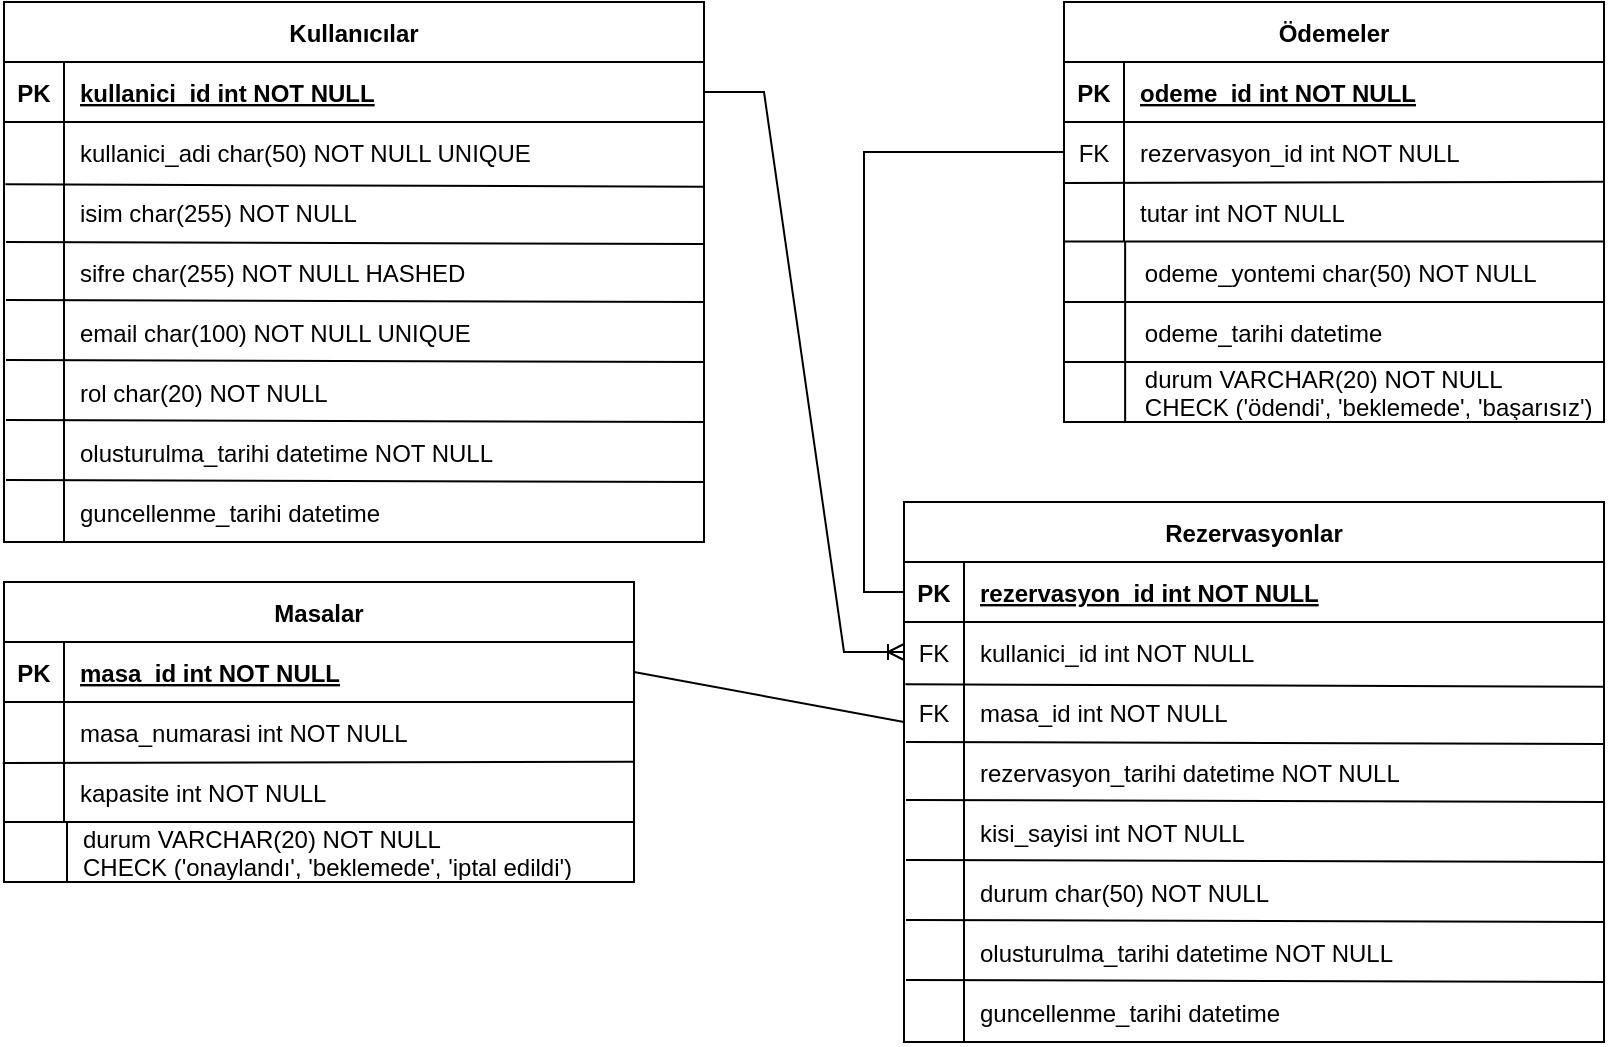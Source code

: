 <mxfile version="26.1.1">
  <diagram id="R2lEEEUBdFMjLlhIrx00" name="Page-1">
    <mxGraphModel dx="1313" dy="703" grid="1" gridSize="10" guides="1" tooltips="1" connect="1" arrows="1" fold="1" page="1" pageScale="1" pageWidth="850" pageHeight="1100" math="0" shadow="0" extFonts="Permanent Marker^https://fonts.googleapis.com/css?family=Permanent+Marker">
      <root>
        <mxCell id="0" />
        <mxCell id="1" parent="0" />
        <mxCell id="JwTfOTong-YGTReolqfG-16" value="" style="group" vertex="1" connectable="0" parent="1">
          <mxGeometry x="40" y="120" width="350" height="270" as="geometry" />
        </mxCell>
        <mxCell id="JwTfOTong-YGTReolqfG-1" value="sifre char(255) NOT NULL HASHED" style="shape=partialRectangle;overflow=hidden;connectable=0;fillColor=none;top=0;left=0;bottom=0;right=0;align=left;spacingLeft=6;" vertex="1" parent="JwTfOTong-YGTReolqfG-16">
          <mxGeometry x="30" y="120" width="270" height="30" as="geometry">
            <mxRectangle width="270" height="30" as="alternateBounds" />
          </mxGeometry>
        </mxCell>
        <mxCell id="C-vyLk0tnHw3VtMMgP7b-23" value="Kullanıcılar" style="shape=table;startSize=30;container=1;collapsible=1;childLayout=tableLayout;fixedRows=1;rowLines=0;fontStyle=1;align=center;resizeLast=1;" parent="JwTfOTong-YGTReolqfG-16" vertex="1">
          <mxGeometry width="350" height="270" as="geometry" />
        </mxCell>
        <mxCell id="C-vyLk0tnHw3VtMMgP7b-24" value="" style="shape=partialRectangle;collapsible=0;dropTarget=0;pointerEvents=0;fillColor=none;points=[[0,0.5],[1,0.5]];portConstraint=eastwest;top=0;left=0;right=0;bottom=1;" parent="C-vyLk0tnHw3VtMMgP7b-23" vertex="1">
          <mxGeometry y="30" width="350" height="30" as="geometry" />
        </mxCell>
        <mxCell id="C-vyLk0tnHw3VtMMgP7b-25" value="PK" style="shape=partialRectangle;overflow=hidden;connectable=0;fillColor=none;top=0;left=0;bottom=0;right=0;fontStyle=1;" parent="C-vyLk0tnHw3VtMMgP7b-24" vertex="1">
          <mxGeometry width="30.0" height="30" as="geometry">
            <mxRectangle width="30.0" height="30" as="alternateBounds" />
          </mxGeometry>
        </mxCell>
        <mxCell id="C-vyLk0tnHw3VtMMgP7b-26" value="kullanici_id int NOT NULL " style="shape=partialRectangle;overflow=hidden;connectable=0;fillColor=none;top=0;left=0;bottom=0;right=0;align=left;spacingLeft=6;fontStyle=5;" parent="C-vyLk0tnHw3VtMMgP7b-24" vertex="1">
          <mxGeometry x="30.0" width="320.0" height="30" as="geometry">
            <mxRectangle width="320.0" height="30" as="alternateBounds" />
          </mxGeometry>
        </mxCell>
        <mxCell id="C-vyLk0tnHw3VtMMgP7b-27" value="" style="shape=partialRectangle;collapsible=0;dropTarget=0;pointerEvents=0;fillColor=none;points=[[0,0.5],[1,0.5]];portConstraint=eastwest;top=0;left=0;right=0;bottom=0;" parent="C-vyLk0tnHw3VtMMgP7b-23" vertex="1">
          <mxGeometry y="60" width="350" height="30" as="geometry" />
        </mxCell>
        <mxCell id="C-vyLk0tnHw3VtMMgP7b-28" value="" style="shape=partialRectangle;overflow=hidden;connectable=0;fillColor=none;top=0;left=0;bottom=0;right=0;" parent="C-vyLk0tnHw3VtMMgP7b-27" vertex="1">
          <mxGeometry width="30.0" height="30" as="geometry">
            <mxRectangle width="30.0" height="30" as="alternateBounds" />
          </mxGeometry>
        </mxCell>
        <mxCell id="C-vyLk0tnHw3VtMMgP7b-29" value="kullanici_adi char(50) NOT NULL UNIQUE" style="shape=partialRectangle;overflow=hidden;connectable=1;fillColor=none;top=0;left=0;bottom=0;right=0;align=left;spacingLeft=6;container=1;movable=1;resizable=1;rotatable=1;deletable=1;editable=1;locked=0;" parent="C-vyLk0tnHw3VtMMgP7b-27" vertex="1">
          <mxGeometry x="30.0" width="320.0" height="30" as="geometry">
            <mxRectangle width="320.0" height="30" as="alternateBounds" />
          </mxGeometry>
        </mxCell>
        <mxCell id="JwTfOTong-YGTReolqfG-10" value="" style="endArrow=none;html=1;rounded=0;entryX=1.001;entryY=1.081;entryDx=0;entryDy=0;entryPerimeter=0;exitX=0.002;exitY=1.037;exitDx=0;exitDy=0;exitPerimeter=0;" edge="1" parent="C-vyLk0tnHw3VtMMgP7b-23" source="C-vyLk0tnHw3VtMMgP7b-27" target="C-vyLk0tnHw3VtMMgP7b-27">
          <mxGeometry width="50" height="50" relative="1" as="geometry">
            <mxPoint x="-40" y="120" as="sourcePoint" />
            <mxPoint x="10" y="70" as="targetPoint" />
          </mxGeometry>
        </mxCell>
        <mxCell id="JwTfOTong-YGTReolqfG-2" value="" style="shape=partialRectangle;overflow=hidden;connectable=0;fillColor=none;top=0;left=0;bottom=0;right=0;" vertex="1" parent="JwTfOTong-YGTReolqfG-16">
          <mxGeometry y="100" width="30" height="30" as="geometry">
            <mxRectangle width="30" height="30" as="alternateBounds" />
          </mxGeometry>
        </mxCell>
        <mxCell id="JwTfOTong-YGTReolqfG-3" value="" style="endArrow=none;html=1;rounded=0;entryX=0.096;entryY=1.08;entryDx=0;entryDy=0;entryPerimeter=0;" edge="1" parent="JwTfOTong-YGTReolqfG-16">
          <mxGeometry width="50" height="50" relative="1" as="geometry">
            <mxPoint x="30" y="200" as="sourcePoint" />
            <mxPoint x="30.0" y="90.0" as="targetPoint" />
          </mxGeometry>
        </mxCell>
        <mxCell id="JwTfOTong-YGTReolqfG-4" value="email char(100) NOT NULL UNIQUE" style="shape=partialRectangle;overflow=hidden;connectable=0;fillColor=none;top=0;left=0;bottom=0;right=0;align=left;spacingLeft=6;" vertex="1" parent="JwTfOTong-YGTReolqfG-16">
          <mxGeometry x="30" y="150" width="270" height="30" as="geometry">
            <mxRectangle width="270" height="30" as="alternateBounds" />
          </mxGeometry>
        </mxCell>
        <mxCell id="JwTfOTong-YGTReolqfG-5" value="rol char(20) NOT NULL" style="shape=partialRectangle;overflow=hidden;connectable=0;fillColor=none;top=0;left=0;bottom=0;right=0;align=left;spacingLeft=6;" vertex="1" parent="JwTfOTong-YGTReolqfG-16">
          <mxGeometry x="30" y="180" width="270" height="30" as="geometry">
            <mxRectangle width="270" height="30" as="alternateBounds" />
          </mxGeometry>
        </mxCell>
        <mxCell id="JwTfOTong-YGTReolqfG-6" value="olusturulma_tarihi datetime NOT NULL" style="shape=partialRectangle;overflow=hidden;connectable=0;fillColor=none;top=0;left=0;bottom=0;right=0;align=left;spacingLeft=6;" vertex="1" parent="JwTfOTong-YGTReolqfG-16">
          <mxGeometry x="30" y="210" width="270" height="30" as="geometry">
            <mxRectangle width="270" height="30" as="alternateBounds" />
          </mxGeometry>
        </mxCell>
        <mxCell id="JwTfOTong-YGTReolqfG-7" value="guncellenme_tarihi datetime " style="shape=partialRectangle;overflow=hidden;connectable=0;fillColor=none;top=0;left=0;bottom=0;right=0;align=left;spacingLeft=6;" vertex="1" parent="JwTfOTong-YGTReolqfG-16">
          <mxGeometry x="30" y="240" width="280" height="30" as="geometry">
            <mxRectangle width="270" height="30" as="alternateBounds" />
          </mxGeometry>
        </mxCell>
        <mxCell id="JwTfOTong-YGTReolqfG-8" value="isim char(255) NOT NULL" style="shape=partialRectangle;overflow=hidden;connectable=0;fillColor=none;top=0;left=0;bottom=0;right=0;align=left;spacingLeft=6;" vertex="1" parent="JwTfOTong-YGTReolqfG-16">
          <mxGeometry x="30" y="90" width="270" height="30" as="geometry">
            <mxRectangle width="270" height="30" as="alternateBounds" />
          </mxGeometry>
        </mxCell>
        <mxCell id="JwTfOTong-YGTReolqfG-9" value="" style="endArrow=none;html=1;rounded=0;" edge="1" parent="JwTfOTong-YGTReolqfG-16">
          <mxGeometry width="50" height="50" relative="1" as="geometry">
            <mxPoint x="30" y="270" as="sourcePoint" />
            <mxPoint x="30" y="200" as="targetPoint" />
          </mxGeometry>
        </mxCell>
        <mxCell id="JwTfOTong-YGTReolqfG-11" value="" style="endArrow=none;html=1;rounded=0;entryX=1.001;entryY=1.081;entryDx=0;entryDy=0;entryPerimeter=0;exitX=0.002;exitY=1.037;exitDx=0;exitDy=0;exitPerimeter=0;" edge="1" parent="JwTfOTong-YGTReolqfG-16">
          <mxGeometry width="50" height="50" relative="1" as="geometry">
            <mxPoint x="1" y="120" as="sourcePoint" />
            <mxPoint x="350" y="121" as="targetPoint" />
          </mxGeometry>
        </mxCell>
        <mxCell id="JwTfOTong-YGTReolqfG-12" value="" style="endArrow=none;html=1;rounded=0;entryX=1.001;entryY=1.081;entryDx=0;entryDy=0;entryPerimeter=0;exitX=0.002;exitY=1.037;exitDx=0;exitDy=0;exitPerimeter=0;" edge="1" parent="JwTfOTong-YGTReolqfG-16">
          <mxGeometry width="50" height="50" relative="1" as="geometry">
            <mxPoint x="1" y="149" as="sourcePoint" />
            <mxPoint x="350" y="150" as="targetPoint" />
          </mxGeometry>
        </mxCell>
        <mxCell id="JwTfOTong-YGTReolqfG-13" value="" style="endArrow=none;html=1;rounded=0;entryX=1.001;entryY=1.081;entryDx=0;entryDy=0;entryPerimeter=0;exitX=0.002;exitY=1.037;exitDx=0;exitDy=0;exitPerimeter=0;" edge="1" parent="JwTfOTong-YGTReolqfG-16">
          <mxGeometry width="50" height="50" relative="1" as="geometry">
            <mxPoint x="1" y="179" as="sourcePoint" />
            <mxPoint x="350" y="180" as="targetPoint" />
          </mxGeometry>
        </mxCell>
        <mxCell id="JwTfOTong-YGTReolqfG-14" value="" style="endArrow=none;html=1;rounded=0;entryX=1.001;entryY=1.081;entryDx=0;entryDy=0;entryPerimeter=0;exitX=0.002;exitY=1.037;exitDx=0;exitDy=0;exitPerimeter=0;" edge="1" parent="JwTfOTong-YGTReolqfG-16">
          <mxGeometry width="50" height="50" relative="1" as="geometry">
            <mxPoint x="1" y="209" as="sourcePoint" />
            <mxPoint x="350" y="210" as="targetPoint" />
          </mxGeometry>
        </mxCell>
        <mxCell id="JwTfOTong-YGTReolqfG-15" value="" style="endArrow=none;html=1;rounded=0;entryX=1.001;entryY=1.081;entryDx=0;entryDy=0;entryPerimeter=0;exitX=0.002;exitY=1.037;exitDx=0;exitDy=0;exitPerimeter=0;" edge="1" parent="JwTfOTong-YGTReolqfG-16">
          <mxGeometry width="50" height="50" relative="1" as="geometry">
            <mxPoint x="1" y="239" as="sourcePoint" />
            <mxPoint x="350" y="240" as="targetPoint" />
          </mxGeometry>
        </mxCell>
        <mxCell id="JwTfOTong-YGTReolqfG-21" value="" style="group" vertex="1" connectable="0" parent="1">
          <mxGeometry x="40" y="410" width="315" height="150" as="geometry" />
        </mxCell>
        <mxCell id="C-vyLk0tnHw3VtMMgP7b-13" value="Masalar" style="shape=table;startSize=30;container=1;collapsible=1;childLayout=tableLayout;fixedRows=1;rowLines=0;fontStyle=1;align=center;resizeLast=1;" parent="JwTfOTong-YGTReolqfG-21" vertex="1">
          <mxGeometry width="315" height="150" as="geometry" />
        </mxCell>
        <mxCell id="C-vyLk0tnHw3VtMMgP7b-14" value="" style="shape=partialRectangle;collapsible=0;dropTarget=0;pointerEvents=0;fillColor=none;points=[[0,0.5],[1,0.5]];portConstraint=eastwest;top=0;left=0;right=0;bottom=1;" parent="C-vyLk0tnHw3VtMMgP7b-13" vertex="1">
          <mxGeometry y="30" width="315" height="30" as="geometry" />
        </mxCell>
        <mxCell id="C-vyLk0tnHw3VtMMgP7b-15" value="PK" style="shape=partialRectangle;overflow=hidden;connectable=0;fillColor=none;top=0;left=0;bottom=0;right=0;fontStyle=1;" parent="C-vyLk0tnHw3VtMMgP7b-14" vertex="1">
          <mxGeometry width="30" height="30" as="geometry">
            <mxRectangle width="30" height="30" as="alternateBounds" />
          </mxGeometry>
        </mxCell>
        <mxCell id="C-vyLk0tnHw3VtMMgP7b-16" value="masa_id int NOT NULL " style="shape=partialRectangle;overflow=hidden;connectable=0;fillColor=none;top=0;left=0;bottom=0;right=0;align=left;spacingLeft=6;fontStyle=5;" parent="C-vyLk0tnHw3VtMMgP7b-14" vertex="1">
          <mxGeometry x="30" width="285" height="30" as="geometry">
            <mxRectangle width="285" height="30" as="alternateBounds" />
          </mxGeometry>
        </mxCell>
        <mxCell id="C-vyLk0tnHw3VtMMgP7b-17" value="" style="shape=partialRectangle;collapsible=0;dropTarget=0;pointerEvents=0;fillColor=none;points=[[0,0.5],[1,0.5]];portConstraint=eastwest;top=0;left=0;right=0;bottom=0;" parent="C-vyLk0tnHw3VtMMgP7b-13" vertex="1">
          <mxGeometry y="60" width="315" height="30" as="geometry" />
        </mxCell>
        <mxCell id="C-vyLk0tnHw3VtMMgP7b-18" value="" style="shape=partialRectangle;overflow=hidden;connectable=0;fillColor=none;top=0;left=0;bottom=0;right=0;" parent="C-vyLk0tnHw3VtMMgP7b-17" vertex="1">
          <mxGeometry width="30" height="30" as="geometry">
            <mxRectangle width="30" height="30" as="alternateBounds" />
          </mxGeometry>
        </mxCell>
        <mxCell id="C-vyLk0tnHw3VtMMgP7b-19" value="masa_numarasi int NOT NULL" style="shape=partialRectangle;overflow=hidden;connectable=0;fillColor=none;top=0;left=0;bottom=0;right=0;align=left;spacingLeft=6;" parent="C-vyLk0tnHw3VtMMgP7b-17" vertex="1">
          <mxGeometry x="30" width="285" height="30" as="geometry">
            <mxRectangle width="285" height="30" as="alternateBounds" />
          </mxGeometry>
        </mxCell>
        <mxCell id="C-vyLk0tnHw3VtMMgP7b-20" value="" style="shape=partialRectangle;collapsible=0;dropTarget=0;pointerEvents=0;fillColor=none;points=[[0,0.5],[1,0.5]];portConstraint=eastwest;top=0;left=0;right=0;bottom=0;" parent="C-vyLk0tnHw3VtMMgP7b-13" vertex="1">
          <mxGeometry y="90" width="315" height="30" as="geometry" />
        </mxCell>
        <mxCell id="C-vyLk0tnHw3VtMMgP7b-21" value="" style="shape=partialRectangle;overflow=hidden;connectable=0;fillColor=none;top=0;left=0;bottom=0;right=0;" parent="C-vyLk0tnHw3VtMMgP7b-20" vertex="1">
          <mxGeometry width="30" height="30" as="geometry">
            <mxRectangle width="30" height="30" as="alternateBounds" />
          </mxGeometry>
        </mxCell>
        <mxCell id="C-vyLk0tnHw3VtMMgP7b-22" value="kapasite int NOT NULL" style="shape=partialRectangle;overflow=hidden;connectable=0;fillColor=none;top=0;left=0;bottom=0;right=0;align=left;spacingLeft=6;" parent="C-vyLk0tnHw3VtMMgP7b-20" vertex="1">
          <mxGeometry x="30" width="285" height="30" as="geometry">
            <mxRectangle width="285" height="30" as="alternateBounds" />
          </mxGeometry>
        </mxCell>
        <mxCell id="JwTfOTong-YGTReolqfG-19" value="" style="endArrow=none;html=1;rounded=0;entryX=0.999;entryY=-0.005;entryDx=0;entryDy=0;entryPerimeter=0;exitX=-0.002;exitY=1.016;exitDx=0;exitDy=0;exitPerimeter=0;" edge="1" parent="C-vyLk0tnHw3VtMMgP7b-13" source="C-vyLk0tnHw3VtMMgP7b-17" target="C-vyLk0tnHw3VtMMgP7b-20">
          <mxGeometry width="50" height="50" relative="1" as="geometry">
            <mxPoint x="-138.6" y="220" as="sourcePoint" />
            <mxPoint x="-75.6" y="170" as="targetPoint" />
          </mxGeometry>
        </mxCell>
        <mxCell id="JwTfOTong-YGTReolqfG-17" value="durum VARCHAR(20) NOT NULL&#xa;CHECK (&#39;onaylandı&#39;, &#39;beklemede&#39;, &#39;iptal edildi&#39;)" style="shape=partialRectangle;overflow=hidden;connectable=0;fillColor=none;top=0;left=0;bottom=0;right=0;align=left;spacingLeft=6;" vertex="1" parent="JwTfOTong-YGTReolqfG-21">
          <mxGeometry x="31.5" y="120" width="277.2" height="30" as="geometry">
            <mxRectangle width="220" height="30" as="alternateBounds" />
          </mxGeometry>
        </mxCell>
        <mxCell id="JwTfOTong-YGTReolqfG-18" value="" style="endArrow=none;html=1;rounded=0;" edge="1" parent="JwTfOTong-YGTReolqfG-21">
          <mxGeometry width="50" height="50" relative="1" as="geometry">
            <mxPoint x="31.5" y="150" as="sourcePoint" />
            <mxPoint x="31.5" y="120" as="targetPoint" />
            <Array as="points">
              <mxPoint x="31.5" y="130" />
            </Array>
          </mxGeometry>
        </mxCell>
        <mxCell id="JwTfOTong-YGTReolqfG-20" value="" style="endArrow=none;html=1;rounded=0;entryX=0.999;entryY=-0.005;entryDx=0;entryDy=0;entryPerimeter=0;exitX=-0.002;exitY=1.016;exitDx=0;exitDy=0;exitPerimeter=0;" edge="1" parent="JwTfOTong-YGTReolqfG-21">
          <mxGeometry width="50" height="50" relative="1" as="geometry">
            <mxPoint y="120" as="sourcePoint" />
            <mxPoint x="315" y="120" as="targetPoint" />
          </mxGeometry>
        </mxCell>
        <mxCell id="JwTfOTong-YGTReolqfG-22" value="" style="group" vertex="1" connectable="0" parent="1">
          <mxGeometry x="490" y="370" width="350" height="270" as="geometry" />
        </mxCell>
        <mxCell id="JwTfOTong-YGTReolqfG-23" value="rezervasyon_tarihi datetime NOT NULL" style="shape=partialRectangle;overflow=hidden;connectable=0;fillColor=none;top=0;left=0;bottom=0;right=0;align=left;spacingLeft=6;" vertex="1" parent="JwTfOTong-YGTReolqfG-22">
          <mxGeometry x="30" y="120" width="270" height="30" as="geometry">
            <mxRectangle width="270" height="30" as="alternateBounds" />
          </mxGeometry>
        </mxCell>
        <mxCell id="JwTfOTong-YGTReolqfG-24" value="Rezervasyonlar" style="shape=table;startSize=30;container=1;collapsible=1;childLayout=tableLayout;fixedRows=1;rowLines=0;fontStyle=1;align=center;resizeLast=1;" vertex="1" parent="JwTfOTong-YGTReolqfG-22">
          <mxGeometry width="350" height="270" as="geometry" />
        </mxCell>
        <mxCell id="JwTfOTong-YGTReolqfG-25" value="" style="shape=partialRectangle;collapsible=0;dropTarget=0;pointerEvents=0;fillColor=none;points=[[0,0.5],[1,0.5]];portConstraint=eastwest;top=0;left=0;right=0;bottom=1;" vertex="1" parent="JwTfOTong-YGTReolqfG-24">
          <mxGeometry y="30" width="350" height="30" as="geometry" />
        </mxCell>
        <mxCell id="JwTfOTong-YGTReolqfG-26" value="PK" style="shape=partialRectangle;overflow=hidden;connectable=0;fillColor=none;top=0;left=0;bottom=0;right=0;fontStyle=1;" vertex="1" parent="JwTfOTong-YGTReolqfG-25">
          <mxGeometry width="30.0" height="30" as="geometry">
            <mxRectangle width="30.0" height="30" as="alternateBounds" />
          </mxGeometry>
        </mxCell>
        <mxCell id="JwTfOTong-YGTReolqfG-27" value="rezervasyon_id int NOT NULL " style="shape=partialRectangle;overflow=hidden;connectable=0;fillColor=none;top=0;left=0;bottom=0;right=0;align=left;spacingLeft=6;fontStyle=5;" vertex="1" parent="JwTfOTong-YGTReolqfG-25">
          <mxGeometry x="30.0" width="320.0" height="30" as="geometry">
            <mxRectangle width="320.0" height="30" as="alternateBounds" />
          </mxGeometry>
        </mxCell>
        <mxCell id="JwTfOTong-YGTReolqfG-28" value="" style="shape=partialRectangle;collapsible=0;dropTarget=0;pointerEvents=0;fillColor=none;points=[[0,0.5],[1,0.5]];portConstraint=eastwest;top=0;left=0;right=0;bottom=0;" vertex="1" parent="JwTfOTong-YGTReolqfG-24">
          <mxGeometry y="60" width="350" height="30" as="geometry" />
        </mxCell>
        <mxCell id="JwTfOTong-YGTReolqfG-29" value="FK" style="shape=partialRectangle;overflow=hidden;connectable=0;fillColor=none;top=0;left=0;bottom=0;right=0;" vertex="1" parent="JwTfOTong-YGTReolqfG-28">
          <mxGeometry width="30.0" height="30" as="geometry">
            <mxRectangle width="30.0" height="30" as="alternateBounds" />
          </mxGeometry>
        </mxCell>
        <mxCell id="JwTfOTong-YGTReolqfG-30" value="kullanici_id int NOT NULL" style="shape=partialRectangle;overflow=hidden;connectable=1;fillColor=none;top=0;left=0;bottom=0;right=0;align=left;spacingLeft=6;container=1;movable=1;resizable=1;rotatable=1;deletable=1;editable=1;locked=0;" vertex="1" parent="JwTfOTong-YGTReolqfG-28">
          <mxGeometry x="30.0" width="320.0" height="30" as="geometry">
            <mxRectangle width="320.0" height="30" as="alternateBounds" />
          </mxGeometry>
        </mxCell>
        <mxCell id="JwTfOTong-YGTReolqfG-31" value="" style="endArrow=none;html=1;rounded=0;entryX=1.001;entryY=1.081;entryDx=0;entryDy=0;entryPerimeter=0;exitX=0.002;exitY=1.037;exitDx=0;exitDy=0;exitPerimeter=0;" edge="1" parent="JwTfOTong-YGTReolqfG-24" source="JwTfOTong-YGTReolqfG-28" target="JwTfOTong-YGTReolqfG-28">
          <mxGeometry width="50" height="50" relative="1" as="geometry">
            <mxPoint x="-40" y="120" as="sourcePoint" />
            <mxPoint x="10" y="70" as="targetPoint" />
          </mxGeometry>
        </mxCell>
        <mxCell id="JwTfOTong-YGTReolqfG-32" value="FK" style="shape=partialRectangle;overflow=hidden;connectable=0;fillColor=none;top=0;left=0;bottom=0;right=0;" vertex="1" parent="JwTfOTong-YGTReolqfG-22">
          <mxGeometry y="90" width="30" height="30" as="geometry">
            <mxRectangle width="30" height="30" as="alternateBounds" />
          </mxGeometry>
        </mxCell>
        <mxCell id="JwTfOTong-YGTReolqfG-33" value="" style="endArrow=none;html=1;rounded=0;entryX=0.096;entryY=1.08;entryDx=0;entryDy=0;entryPerimeter=0;" edge="1" parent="JwTfOTong-YGTReolqfG-22">
          <mxGeometry width="50" height="50" relative="1" as="geometry">
            <mxPoint x="30" y="200" as="sourcePoint" />
            <mxPoint x="30.0" y="90.0" as="targetPoint" />
          </mxGeometry>
        </mxCell>
        <mxCell id="JwTfOTong-YGTReolqfG-34" value="kisi_sayisi int NOT NULL   " style="shape=partialRectangle;overflow=hidden;connectable=0;fillColor=none;top=0;left=0;bottom=0;right=0;align=left;spacingLeft=6;" vertex="1" parent="JwTfOTong-YGTReolqfG-22">
          <mxGeometry x="30" y="150" width="270" height="30" as="geometry">
            <mxRectangle width="270" height="30" as="alternateBounds" />
          </mxGeometry>
        </mxCell>
        <mxCell id="JwTfOTong-YGTReolqfG-35" value="durum char(50) NOT NULL" style="shape=partialRectangle;overflow=hidden;connectable=0;fillColor=none;top=0;left=0;bottom=0;right=0;align=left;spacingLeft=6;" vertex="1" parent="JwTfOTong-YGTReolqfG-22">
          <mxGeometry x="30" y="180" width="270" height="30" as="geometry">
            <mxRectangle width="270" height="30" as="alternateBounds" />
          </mxGeometry>
        </mxCell>
        <mxCell id="JwTfOTong-YGTReolqfG-36" value="olusturulma_tarihi datetime NOT NULL" style="shape=partialRectangle;overflow=hidden;connectable=0;fillColor=none;top=0;left=0;bottom=0;right=0;align=left;spacingLeft=6;" vertex="1" parent="JwTfOTong-YGTReolqfG-22">
          <mxGeometry x="30" y="210" width="270" height="30" as="geometry">
            <mxRectangle width="270" height="30" as="alternateBounds" />
          </mxGeometry>
        </mxCell>
        <mxCell id="JwTfOTong-YGTReolqfG-37" value="guncellenme_tarihi datetime " style="shape=partialRectangle;overflow=hidden;connectable=0;fillColor=none;top=0;left=0;bottom=0;right=0;align=left;spacingLeft=6;" vertex="1" parent="JwTfOTong-YGTReolqfG-22">
          <mxGeometry x="30" y="240" width="280" height="30" as="geometry">
            <mxRectangle width="270" height="30" as="alternateBounds" />
          </mxGeometry>
        </mxCell>
        <mxCell id="JwTfOTong-YGTReolqfG-39" value="" style="endArrow=none;html=1;rounded=0;" edge="1" parent="JwTfOTong-YGTReolqfG-22">
          <mxGeometry width="50" height="50" relative="1" as="geometry">
            <mxPoint x="30" y="270" as="sourcePoint" />
            <mxPoint x="30" y="200" as="targetPoint" />
          </mxGeometry>
        </mxCell>
        <mxCell id="JwTfOTong-YGTReolqfG-40" value="" style="endArrow=none;html=1;rounded=0;entryX=1.001;entryY=1.081;entryDx=0;entryDy=0;entryPerimeter=0;exitX=0.002;exitY=1.037;exitDx=0;exitDy=0;exitPerimeter=0;" edge="1" parent="JwTfOTong-YGTReolqfG-22">
          <mxGeometry width="50" height="50" relative="1" as="geometry">
            <mxPoint x="1" y="120" as="sourcePoint" />
            <mxPoint x="350" y="121" as="targetPoint" />
          </mxGeometry>
        </mxCell>
        <mxCell id="JwTfOTong-YGTReolqfG-41" value="" style="endArrow=none;html=1;rounded=0;entryX=1.001;entryY=1.081;entryDx=0;entryDy=0;entryPerimeter=0;exitX=0.002;exitY=1.037;exitDx=0;exitDy=0;exitPerimeter=0;" edge="1" parent="JwTfOTong-YGTReolqfG-22">
          <mxGeometry width="50" height="50" relative="1" as="geometry">
            <mxPoint x="1" y="149" as="sourcePoint" />
            <mxPoint x="350" y="150" as="targetPoint" />
          </mxGeometry>
        </mxCell>
        <mxCell id="JwTfOTong-YGTReolqfG-42" value="" style="endArrow=none;html=1;rounded=0;entryX=1.001;entryY=1.081;entryDx=0;entryDy=0;entryPerimeter=0;exitX=0.002;exitY=1.037;exitDx=0;exitDy=0;exitPerimeter=0;" edge="1" parent="JwTfOTong-YGTReolqfG-22">
          <mxGeometry width="50" height="50" relative="1" as="geometry">
            <mxPoint x="1" y="179" as="sourcePoint" />
            <mxPoint x="350" y="180" as="targetPoint" />
          </mxGeometry>
        </mxCell>
        <mxCell id="JwTfOTong-YGTReolqfG-43" value="" style="endArrow=none;html=1;rounded=0;entryX=1.001;entryY=1.081;entryDx=0;entryDy=0;entryPerimeter=0;exitX=0.002;exitY=1.037;exitDx=0;exitDy=0;exitPerimeter=0;" edge="1" parent="JwTfOTong-YGTReolqfG-22">
          <mxGeometry width="50" height="50" relative="1" as="geometry">
            <mxPoint x="1" y="209" as="sourcePoint" />
            <mxPoint x="350" y="210" as="targetPoint" />
          </mxGeometry>
        </mxCell>
        <mxCell id="JwTfOTong-YGTReolqfG-44" value="" style="endArrow=none;html=1;rounded=0;entryX=1.001;entryY=1.081;entryDx=0;entryDy=0;entryPerimeter=0;exitX=0.002;exitY=1.037;exitDx=0;exitDy=0;exitPerimeter=0;" edge="1" parent="JwTfOTong-YGTReolqfG-22">
          <mxGeometry width="50" height="50" relative="1" as="geometry">
            <mxPoint x="1" y="239" as="sourcePoint" />
            <mxPoint x="350" y="240" as="targetPoint" />
          </mxGeometry>
        </mxCell>
        <mxCell id="JwTfOTong-YGTReolqfG-94" value="masa_id int NOT NULL" style="shape=partialRectangle;overflow=hidden;connectable=0;fillColor=none;top=0;left=0;bottom=0;right=0;align=left;spacingLeft=6;" vertex="1" parent="JwTfOTong-YGTReolqfG-22">
          <mxGeometry x="30" y="90" width="270" height="30" as="geometry">
            <mxRectangle width="270" height="30" as="alternateBounds" />
          </mxGeometry>
        </mxCell>
        <mxCell id="JwTfOTong-YGTReolqfG-85" value="" style="group" vertex="1" connectable="0" parent="1">
          <mxGeometry x="570" y="120" width="270" height="240" as="geometry" />
        </mxCell>
        <mxCell id="JwTfOTong-YGTReolqfG-58" value="" style="group" vertex="1" connectable="0" parent="JwTfOTong-YGTReolqfG-85">
          <mxGeometry width="270" height="240" as="geometry" />
        </mxCell>
        <mxCell id="JwTfOTong-YGTReolqfG-84" value="" style="group" vertex="1" connectable="0" parent="JwTfOTong-YGTReolqfG-58">
          <mxGeometry width="270" height="210" as="geometry" />
        </mxCell>
        <mxCell id="JwTfOTong-YGTReolqfG-59" value="Ödemeler" style="shape=table;startSize=30;container=1;collapsible=1;childLayout=tableLayout;fixedRows=1;rowLines=0;fontStyle=1;align=center;resizeLast=1;" vertex="1" parent="JwTfOTong-YGTReolqfG-84">
          <mxGeometry width="270" height="210" as="geometry" />
        </mxCell>
        <mxCell id="JwTfOTong-YGTReolqfG-60" value="" style="shape=partialRectangle;collapsible=0;dropTarget=0;pointerEvents=0;fillColor=none;points=[[0,0.5],[1,0.5]];portConstraint=eastwest;top=0;left=0;right=0;bottom=1;" vertex="1" parent="JwTfOTong-YGTReolqfG-59">
          <mxGeometry y="30" width="270" height="30" as="geometry" />
        </mxCell>
        <mxCell id="JwTfOTong-YGTReolqfG-61" value="PK" style="shape=partialRectangle;overflow=hidden;connectable=0;fillColor=none;top=0;left=0;bottom=0;right=0;fontStyle=1;" vertex="1" parent="JwTfOTong-YGTReolqfG-60">
          <mxGeometry width="30" height="30" as="geometry">
            <mxRectangle width="30" height="30" as="alternateBounds" />
          </mxGeometry>
        </mxCell>
        <mxCell id="JwTfOTong-YGTReolqfG-62" value="odeme_id int NOT NULL " style="shape=partialRectangle;overflow=hidden;connectable=0;fillColor=none;top=0;left=0;bottom=0;right=0;align=left;spacingLeft=6;fontStyle=5;" vertex="1" parent="JwTfOTong-YGTReolqfG-60">
          <mxGeometry x="30" width="240" height="30" as="geometry">
            <mxRectangle width="240" height="30" as="alternateBounds" />
          </mxGeometry>
        </mxCell>
        <mxCell id="JwTfOTong-YGTReolqfG-63" value="" style="shape=partialRectangle;collapsible=0;dropTarget=0;pointerEvents=0;fillColor=none;points=[[0,0.5],[1,0.5]];portConstraint=eastwest;top=0;left=0;right=0;bottom=0;" vertex="1" parent="JwTfOTong-YGTReolqfG-59">
          <mxGeometry y="60" width="270" height="30" as="geometry" />
        </mxCell>
        <mxCell id="JwTfOTong-YGTReolqfG-64" value="FK" style="shape=partialRectangle;overflow=hidden;connectable=0;fillColor=none;top=0;left=0;bottom=0;right=0;" vertex="1" parent="JwTfOTong-YGTReolqfG-63">
          <mxGeometry width="30" height="30" as="geometry">
            <mxRectangle width="30" height="30" as="alternateBounds" />
          </mxGeometry>
        </mxCell>
        <mxCell id="JwTfOTong-YGTReolqfG-65" value="rezervasyon_id int NOT NULL" style="shape=partialRectangle;overflow=hidden;connectable=0;fillColor=none;top=0;left=0;bottom=0;right=0;align=left;spacingLeft=6;" vertex="1" parent="JwTfOTong-YGTReolqfG-63">
          <mxGeometry x="30" width="240" height="30" as="geometry">
            <mxRectangle width="240" height="30" as="alternateBounds" />
          </mxGeometry>
        </mxCell>
        <mxCell id="JwTfOTong-YGTReolqfG-66" value="" style="shape=partialRectangle;collapsible=0;dropTarget=0;pointerEvents=0;fillColor=none;points=[[0,0.5],[1,0.5]];portConstraint=eastwest;top=0;left=0;right=0;bottom=0;" vertex="1" parent="JwTfOTong-YGTReolqfG-59">
          <mxGeometry y="90" width="270" height="30" as="geometry" />
        </mxCell>
        <mxCell id="JwTfOTong-YGTReolqfG-67" value="" style="shape=partialRectangle;overflow=hidden;connectable=0;fillColor=none;top=0;left=0;bottom=0;right=0;" vertex="1" parent="JwTfOTong-YGTReolqfG-66">
          <mxGeometry width="30" height="30" as="geometry">
            <mxRectangle width="30" height="30" as="alternateBounds" />
          </mxGeometry>
        </mxCell>
        <mxCell id="JwTfOTong-YGTReolqfG-68" value="tutar int NOT NULL" style="shape=partialRectangle;overflow=hidden;connectable=0;fillColor=none;top=0;left=0;bottom=0;right=0;align=left;spacingLeft=6;" vertex="1" parent="JwTfOTong-YGTReolqfG-66">
          <mxGeometry x="30" width="240" height="30" as="geometry">
            <mxRectangle width="240" height="30" as="alternateBounds" />
          </mxGeometry>
        </mxCell>
        <mxCell id="JwTfOTong-YGTReolqfG-69" value="" style="endArrow=none;html=1;rounded=0;entryX=0.999;entryY=-0.005;entryDx=0;entryDy=0;entryPerimeter=0;exitX=-0.002;exitY=1.016;exitDx=0;exitDy=0;exitPerimeter=0;" edge="1" parent="JwTfOTong-YGTReolqfG-59" source="JwTfOTong-YGTReolqfG-63" target="JwTfOTong-YGTReolqfG-66">
          <mxGeometry width="50" height="50" relative="1" as="geometry">
            <mxPoint x="-118.8" y="352" as="sourcePoint" />
            <mxPoint x="-64.8" y="272" as="targetPoint" />
          </mxGeometry>
        </mxCell>
        <mxCell id="JwTfOTong-YGTReolqfG-70" value="durum VARCHAR(20) NOT NULL &#xa;CHECK (&#39;ödendi&#39;, &#39;beklemede&#39;, &#39;başarısız&#39;)&#xa;" style="shape=partialRectangle;overflow=hidden;connectable=0;fillColor=none;top=0;left=0;bottom=0;right=0;align=left;spacingLeft=6;" vertex="1" parent="JwTfOTong-YGTReolqfG-84">
          <mxGeometry x="32.4" y="180" width="237.6" height="30" as="geometry">
            <mxRectangle width="220" height="30" as="alternateBounds" />
          </mxGeometry>
        </mxCell>
        <mxCell id="JwTfOTong-YGTReolqfG-73" value="odeme_yontemi char(50) NOT NULL" style="shape=partialRectangle;overflow=hidden;connectable=0;fillColor=none;top=0;left=0;bottom=0;right=0;align=left;spacingLeft=6;" vertex="1" parent="JwTfOTong-YGTReolqfG-84">
          <mxGeometry x="32.4" y="120" width="237.6" height="30" as="geometry">
            <mxRectangle width="220" height="30" as="alternateBounds" />
          </mxGeometry>
        </mxCell>
        <mxCell id="JwTfOTong-YGTReolqfG-74" value="odeme_tarihi datetime" style="shape=partialRectangle;overflow=hidden;connectable=0;fillColor=none;top=0;left=0;bottom=0;right=0;align=left;spacingLeft=6;" vertex="1" parent="JwTfOTong-YGTReolqfG-84">
          <mxGeometry x="32.4" y="150" width="237.6" height="30" as="geometry">
            <mxRectangle width="220" height="30" as="alternateBounds" />
          </mxGeometry>
        </mxCell>
        <mxCell id="JwTfOTong-YGTReolqfG-82" value="" style="endArrow=none;html=1;rounded=0;" edge="1" parent="JwTfOTong-YGTReolqfG-84">
          <mxGeometry width="50" height="50" relative="1" as="geometry">
            <mxPoint y="180" as="sourcePoint" />
            <mxPoint x="270" y="180" as="targetPoint" />
          </mxGeometry>
        </mxCell>
        <mxCell id="JwTfOTong-YGTReolqfG-79" value="" style="endArrow=none;html=1;rounded=0;" edge="1" parent="JwTfOTong-YGTReolqfG-84">
          <mxGeometry width="50" height="50" relative="1" as="geometry">
            <mxPoint x="30.566" y="210" as="sourcePoint" />
            <mxPoint x="30.566" y="120" as="targetPoint" />
          </mxGeometry>
        </mxCell>
        <mxCell id="JwTfOTong-YGTReolqfG-81" value="" style="endArrow=none;html=1;rounded=0;" edge="1" parent="JwTfOTong-YGTReolqfG-85">
          <mxGeometry width="50" height="50" relative="1" as="geometry">
            <mxPoint y="150" as="sourcePoint" />
            <mxPoint x="270" y="150" as="targetPoint" />
          </mxGeometry>
        </mxCell>
        <mxCell id="JwTfOTong-YGTReolqfG-83" value="" style="endArrow=none;html=1;rounded=0;" edge="1" parent="JwTfOTong-YGTReolqfG-85">
          <mxGeometry width="50" height="50" relative="1" as="geometry">
            <mxPoint y="119.77" as="sourcePoint" />
            <mxPoint x="270" y="119.77" as="targetPoint" />
          </mxGeometry>
        </mxCell>
        <mxCell id="JwTfOTong-YGTReolqfG-86" value="" style="edgeStyle=entityRelationEdgeStyle;fontSize=12;html=1;endArrow=ERoneToMany;rounded=0;exitX=1;exitY=0.5;exitDx=0;exitDy=0;entryX=0;entryY=0.5;entryDx=0;entryDy=0;" edge="1" parent="1" source="C-vyLk0tnHw3VtMMgP7b-24" target="JwTfOTong-YGTReolqfG-28">
          <mxGeometry width="100" height="100" relative="1" as="geometry">
            <mxPoint x="460" y="380" as="sourcePoint" />
            <mxPoint x="560" y="280" as="targetPoint" />
            <Array as="points">
              <mxPoint x="420" y="310" />
              <mxPoint x="420" y="310" />
              <mxPoint x="460" y="300" />
              <mxPoint x="420" y="320" />
              <mxPoint x="430" y="310" />
            </Array>
          </mxGeometry>
        </mxCell>
        <mxCell id="JwTfOTong-YGTReolqfG-100" value="" style="endArrow=none;html=1;rounded=0;exitX=1;exitY=0.5;exitDx=0;exitDy=0;" edge="1" parent="1" source="C-vyLk0tnHw3VtMMgP7b-14">
          <mxGeometry relative="1" as="geometry">
            <mxPoint x="310" y="480" as="sourcePoint" />
            <mxPoint x="490" y="480" as="targetPoint" />
          </mxGeometry>
        </mxCell>
        <mxCell id="JwTfOTong-YGTReolqfG-101" value="" style="endArrow=none;html=1;rounded=0;entryX=0;entryY=0.5;entryDx=0;entryDy=0;exitX=0;exitY=0.5;exitDx=0;exitDy=0;" edge="1" parent="1" source="JwTfOTong-YGTReolqfG-63" target="JwTfOTong-YGTReolqfG-25">
          <mxGeometry relative="1" as="geometry">
            <mxPoint x="300" y="440" as="sourcePoint" />
            <mxPoint x="460" y="440" as="targetPoint" />
            <Array as="points">
              <mxPoint x="470" y="195" />
              <mxPoint x="470" y="415" />
            </Array>
          </mxGeometry>
        </mxCell>
      </root>
    </mxGraphModel>
  </diagram>
</mxfile>
